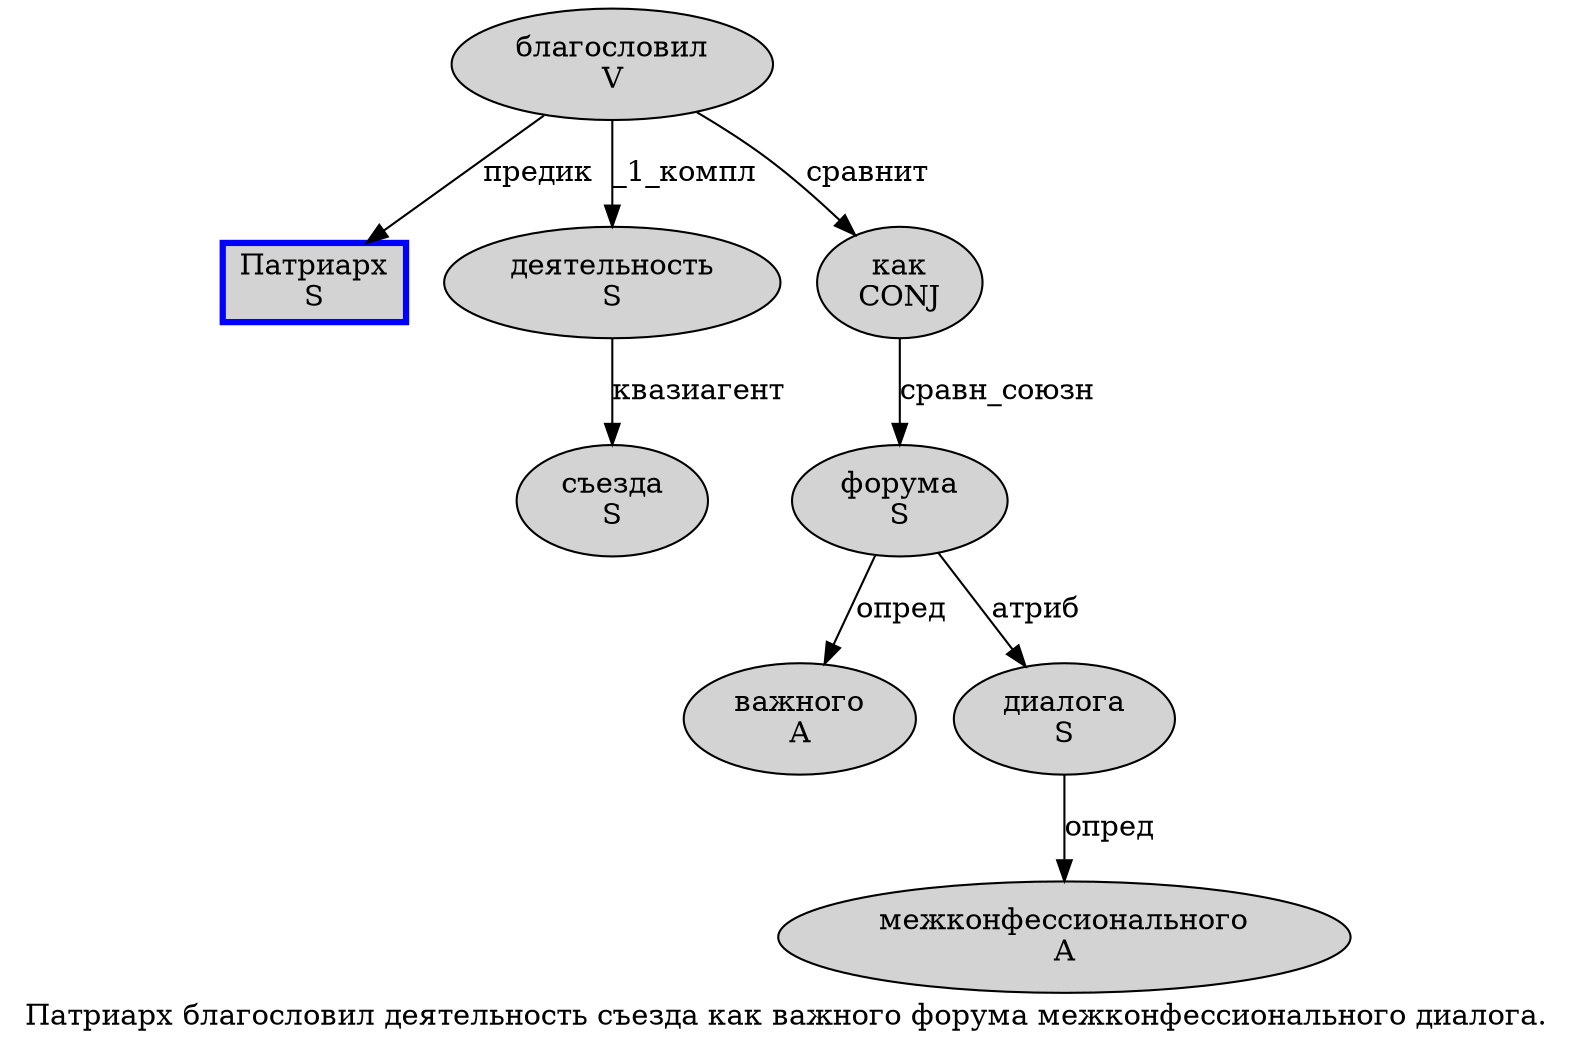 digraph SENTENCE_773 {
	graph [label="Патриарх благословил деятельность съезда как важного форума межконфессионального диалога."]
	node [style=filled]
		0 [label="Патриарх
S" color=blue fillcolor=lightgray penwidth=3 shape=box]
		1 [label="благословил
V" color="" fillcolor=lightgray penwidth=1 shape=ellipse]
		2 [label="деятельность
S" color="" fillcolor=lightgray penwidth=1 shape=ellipse]
		3 [label="съезда
S" color="" fillcolor=lightgray penwidth=1 shape=ellipse]
		4 [label="как
CONJ" color="" fillcolor=lightgray penwidth=1 shape=ellipse]
		5 [label="важного
A" color="" fillcolor=lightgray penwidth=1 shape=ellipse]
		6 [label="форума
S" color="" fillcolor=lightgray penwidth=1 shape=ellipse]
		7 [label="межконфессионального
A" color="" fillcolor=lightgray penwidth=1 shape=ellipse]
		8 [label="диалога
S" color="" fillcolor=lightgray penwidth=1 shape=ellipse]
			4 -> 6 [label="сравн_союзн"]
			8 -> 7 [label="опред"]
			6 -> 5 [label="опред"]
			6 -> 8 [label="атриб"]
			2 -> 3 [label="квазиагент"]
			1 -> 0 [label="предик"]
			1 -> 2 [label="_1_компл"]
			1 -> 4 [label="сравнит"]
}
